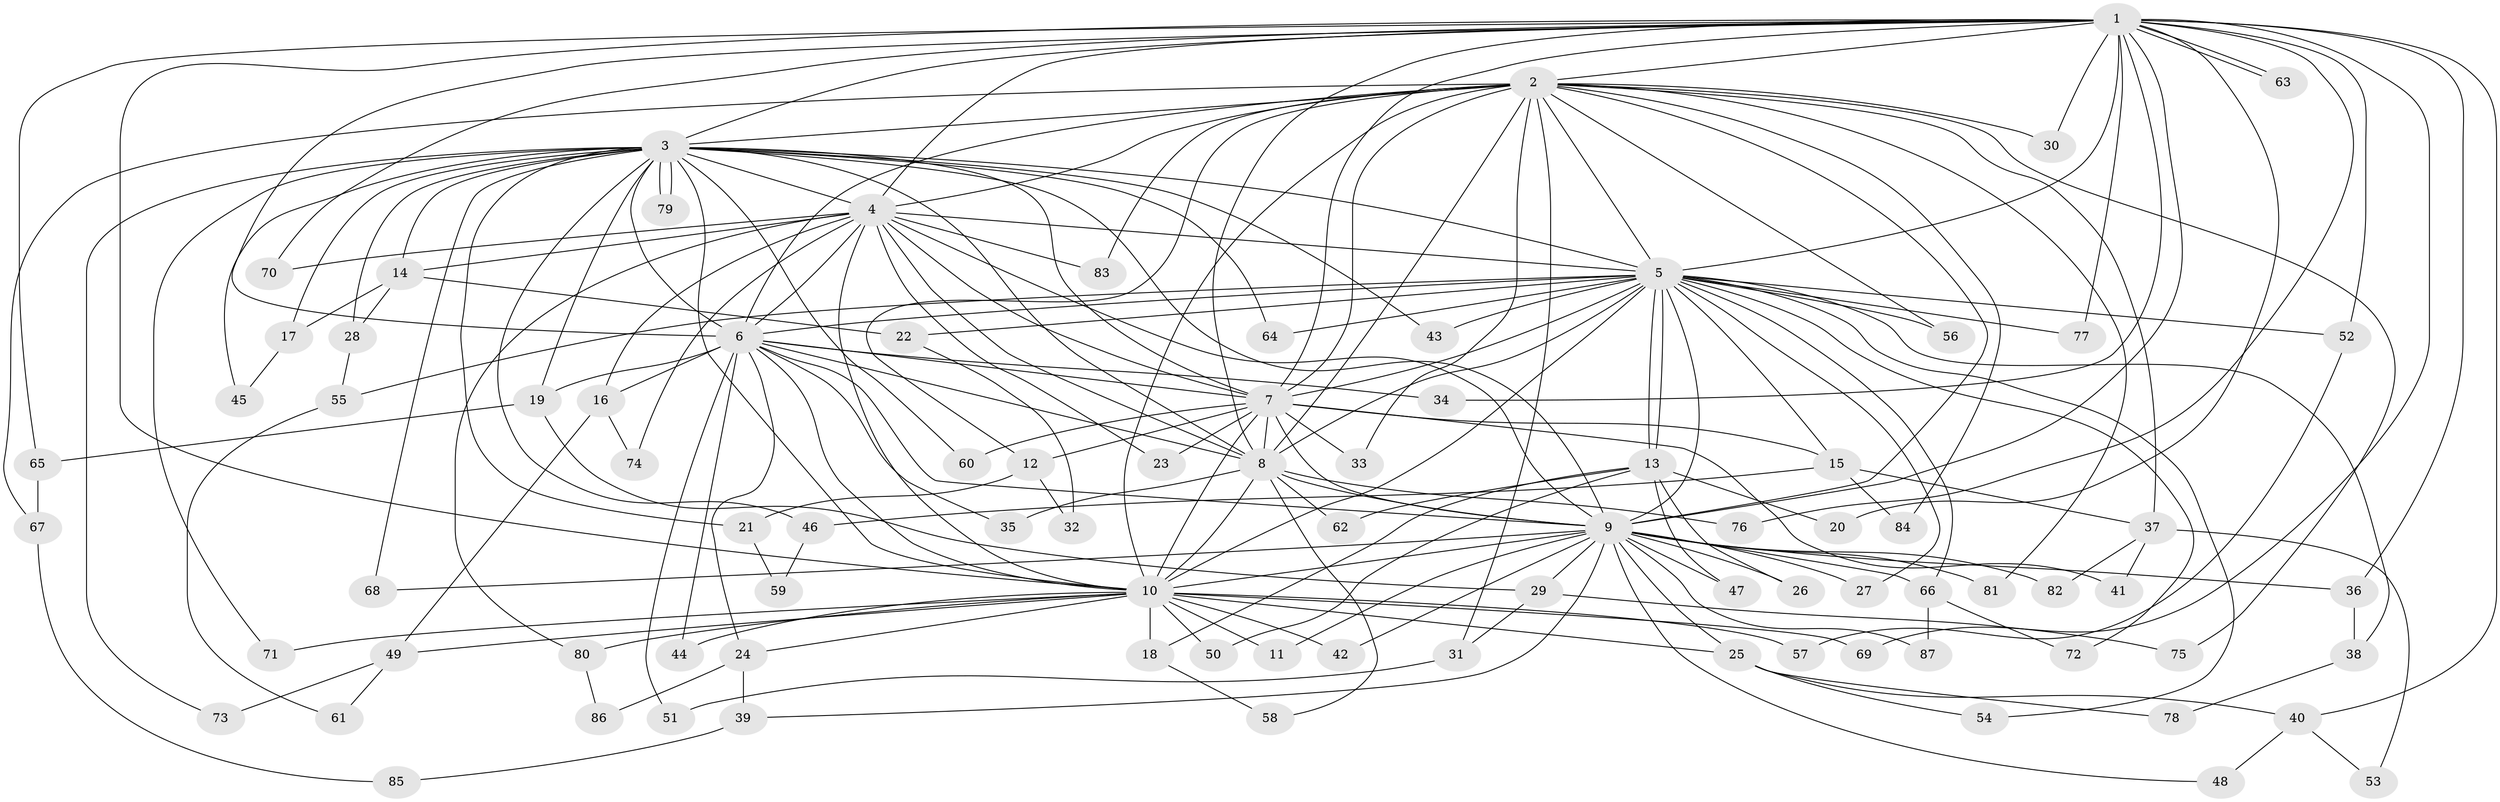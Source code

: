 // Generated by graph-tools (version 1.1) at 2025/10/02/27/25 16:10:56]
// undirected, 87 vertices, 199 edges
graph export_dot {
graph [start="1"]
  node [color=gray90,style=filled];
  1;
  2;
  3;
  4;
  5;
  6;
  7;
  8;
  9;
  10;
  11;
  12;
  13;
  14;
  15;
  16;
  17;
  18;
  19;
  20;
  21;
  22;
  23;
  24;
  25;
  26;
  27;
  28;
  29;
  30;
  31;
  32;
  33;
  34;
  35;
  36;
  37;
  38;
  39;
  40;
  41;
  42;
  43;
  44;
  45;
  46;
  47;
  48;
  49;
  50;
  51;
  52;
  53;
  54;
  55;
  56;
  57;
  58;
  59;
  60;
  61;
  62;
  63;
  64;
  65;
  66;
  67;
  68;
  69;
  70;
  71;
  72;
  73;
  74;
  75;
  76;
  77;
  78;
  79;
  80;
  81;
  82;
  83;
  84;
  85;
  86;
  87;
  1 -- 2;
  1 -- 3;
  1 -- 4;
  1 -- 5;
  1 -- 6;
  1 -- 7;
  1 -- 8;
  1 -- 9;
  1 -- 10;
  1 -- 20;
  1 -- 30;
  1 -- 34;
  1 -- 36;
  1 -- 40;
  1 -- 52;
  1 -- 63;
  1 -- 63;
  1 -- 65;
  1 -- 69;
  1 -- 70;
  1 -- 76;
  1 -- 77;
  2 -- 3;
  2 -- 4;
  2 -- 5;
  2 -- 6;
  2 -- 7;
  2 -- 8;
  2 -- 9;
  2 -- 10;
  2 -- 12;
  2 -- 30;
  2 -- 31;
  2 -- 33;
  2 -- 37;
  2 -- 56;
  2 -- 67;
  2 -- 75;
  2 -- 81;
  2 -- 83;
  2 -- 84;
  3 -- 4;
  3 -- 5;
  3 -- 6;
  3 -- 7;
  3 -- 8;
  3 -- 9;
  3 -- 10;
  3 -- 14;
  3 -- 17;
  3 -- 19;
  3 -- 21;
  3 -- 28;
  3 -- 43;
  3 -- 45;
  3 -- 46;
  3 -- 60;
  3 -- 64;
  3 -- 68;
  3 -- 71;
  3 -- 73;
  3 -- 79;
  3 -- 79;
  4 -- 5;
  4 -- 6;
  4 -- 7;
  4 -- 8;
  4 -- 9;
  4 -- 10;
  4 -- 14;
  4 -- 16;
  4 -- 23;
  4 -- 70;
  4 -- 74;
  4 -- 80;
  4 -- 83;
  5 -- 6;
  5 -- 7;
  5 -- 8;
  5 -- 9;
  5 -- 10;
  5 -- 13;
  5 -- 13;
  5 -- 15;
  5 -- 22;
  5 -- 27;
  5 -- 38;
  5 -- 43;
  5 -- 52;
  5 -- 54;
  5 -- 55;
  5 -- 56;
  5 -- 64;
  5 -- 66;
  5 -- 72;
  5 -- 77;
  6 -- 7;
  6 -- 8;
  6 -- 9;
  6 -- 10;
  6 -- 16;
  6 -- 19;
  6 -- 24;
  6 -- 34;
  6 -- 35;
  6 -- 44;
  6 -- 51;
  7 -- 8;
  7 -- 9;
  7 -- 10;
  7 -- 12;
  7 -- 15;
  7 -- 23;
  7 -- 33;
  7 -- 41;
  7 -- 60;
  8 -- 9;
  8 -- 10;
  8 -- 35;
  8 -- 58;
  8 -- 62;
  8 -- 76;
  9 -- 10;
  9 -- 11;
  9 -- 25;
  9 -- 26;
  9 -- 27;
  9 -- 29;
  9 -- 36;
  9 -- 39;
  9 -- 42;
  9 -- 47;
  9 -- 48;
  9 -- 66;
  9 -- 68;
  9 -- 81;
  9 -- 82;
  9 -- 87;
  10 -- 11;
  10 -- 18;
  10 -- 24;
  10 -- 25;
  10 -- 42;
  10 -- 44;
  10 -- 49;
  10 -- 50;
  10 -- 57;
  10 -- 69;
  10 -- 71;
  10 -- 80;
  12 -- 21;
  12 -- 32;
  13 -- 18;
  13 -- 20;
  13 -- 26;
  13 -- 47;
  13 -- 50;
  13 -- 62;
  14 -- 17;
  14 -- 22;
  14 -- 28;
  15 -- 37;
  15 -- 46;
  15 -- 84;
  16 -- 49;
  16 -- 74;
  17 -- 45;
  18 -- 58;
  19 -- 29;
  19 -- 65;
  21 -- 59;
  22 -- 32;
  24 -- 39;
  24 -- 86;
  25 -- 40;
  25 -- 54;
  25 -- 78;
  28 -- 55;
  29 -- 31;
  29 -- 75;
  31 -- 51;
  36 -- 38;
  37 -- 41;
  37 -- 53;
  37 -- 82;
  38 -- 78;
  39 -- 85;
  40 -- 48;
  40 -- 53;
  46 -- 59;
  49 -- 61;
  49 -- 73;
  52 -- 57;
  55 -- 61;
  65 -- 67;
  66 -- 72;
  66 -- 87;
  67 -- 85;
  80 -- 86;
}
